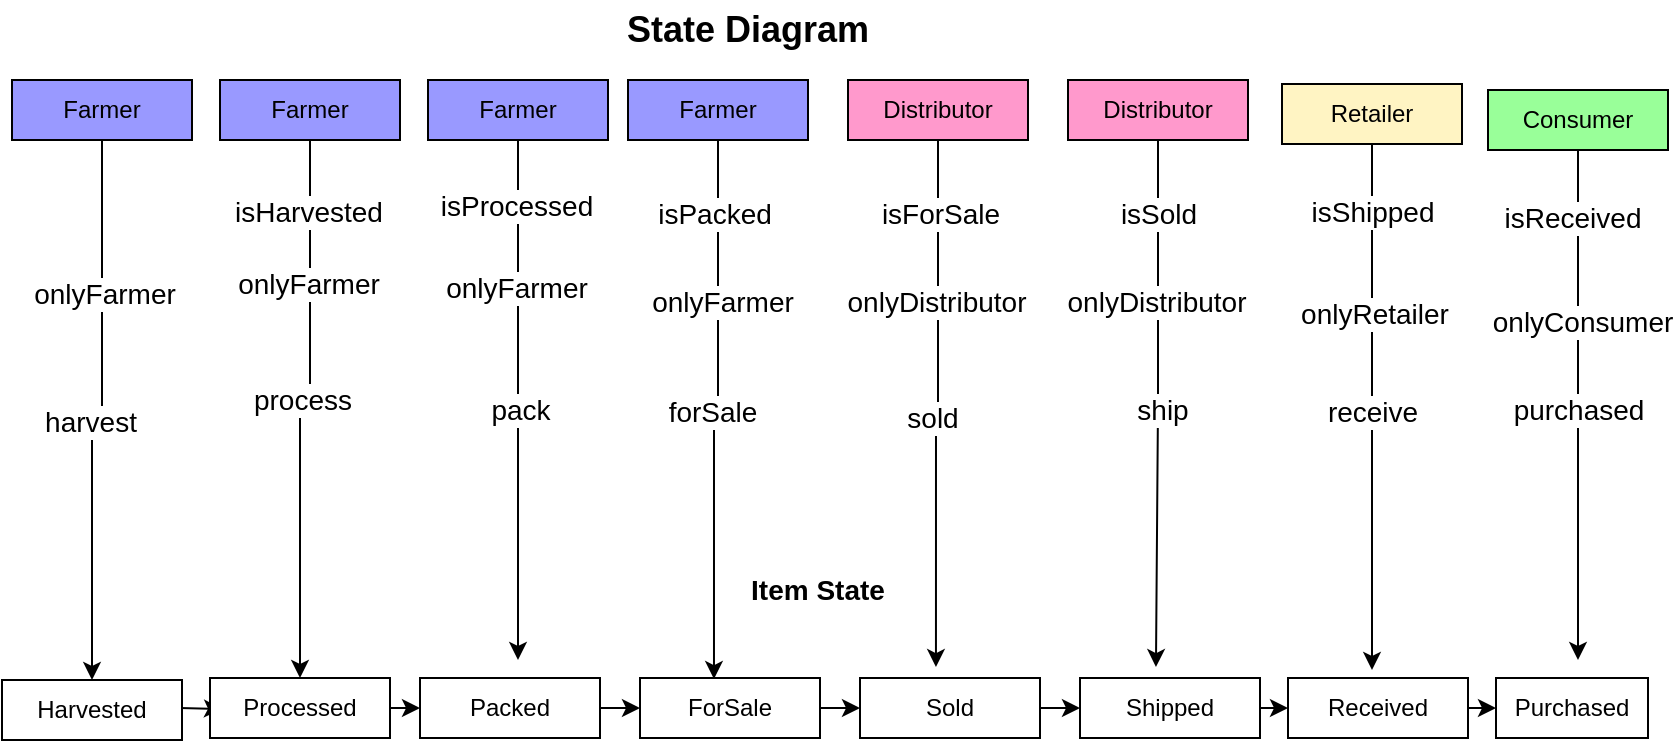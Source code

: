 <mxfile version="17.4.5" type="device"><diagram id="5yumlFA5Xfkh3DkJ_yjy" name="Page-1"><mxGraphModel dx="1128" dy="602" grid="1" gridSize="10" guides="1" tooltips="1" connect="1" arrows="1" fold="1" page="1" pageScale="1" pageWidth="850" pageHeight="1100" math="0" shadow="0"><root><mxCell id="0"/><mxCell id="1" parent="0"/><mxCell id="u6jELiV5JsAS1TMYPtcd-14" style="edgeStyle=orthogonalEdgeStyle;rounded=0;orthogonalLoop=1;jettySize=auto;html=1;exitX=1;exitY=0.5;exitDx=0;exitDy=0;" edge="1" parent="1" target="u6jELiV5JsAS1TMYPtcd-2"><mxGeometry relative="1" as="geometry"><mxPoint x="106" y="374" as="sourcePoint"/></mxGeometry></mxCell><mxCell id="u6jELiV5JsAS1TMYPtcd-1" value="Harvested" style="rounded=0;whiteSpace=wrap;html=1;" vertex="1" parent="1"><mxGeometry x="17" y="360" width="90" height="30" as="geometry"/></mxCell><mxCell id="u6jELiV5JsAS1TMYPtcd-13" style="edgeStyle=orthogonalEdgeStyle;rounded=0;orthogonalLoop=1;jettySize=auto;html=1;exitX=1;exitY=0.5;exitDx=0;exitDy=0;entryX=0;entryY=0.5;entryDx=0;entryDy=0;" edge="1" parent="1" source="u6jELiV5JsAS1TMYPtcd-2" target="u6jELiV5JsAS1TMYPtcd-3"><mxGeometry relative="1" as="geometry"/></mxCell><mxCell id="u6jELiV5JsAS1TMYPtcd-2" value="Processed" style="rounded=0;whiteSpace=wrap;html=1;" vertex="1" parent="1"><mxGeometry x="121" y="359" width="90" height="30" as="geometry"/></mxCell><mxCell id="u6jELiV5JsAS1TMYPtcd-12" style="edgeStyle=orthogonalEdgeStyle;rounded=0;orthogonalLoop=1;jettySize=auto;html=1;exitX=1;exitY=0.5;exitDx=0;exitDy=0;entryX=0;entryY=0.5;entryDx=0;entryDy=0;" edge="1" parent="1" source="u6jELiV5JsAS1TMYPtcd-3" target="u6jELiV5JsAS1TMYPtcd-4"><mxGeometry relative="1" as="geometry"/></mxCell><mxCell id="u6jELiV5JsAS1TMYPtcd-3" value="Packed" style="rounded=0;whiteSpace=wrap;html=1;" vertex="1" parent="1"><mxGeometry x="226" y="359" width="90" height="30" as="geometry"/></mxCell><mxCell id="u6jELiV5JsAS1TMYPtcd-15" style="edgeStyle=orthogonalEdgeStyle;rounded=0;orthogonalLoop=1;jettySize=auto;html=1;exitX=1;exitY=0.5;exitDx=0;exitDy=0;entryX=0;entryY=0.5;entryDx=0;entryDy=0;" edge="1" parent="1" source="u6jELiV5JsAS1TMYPtcd-4" target="u6jELiV5JsAS1TMYPtcd-8"><mxGeometry relative="1" as="geometry"/></mxCell><mxCell id="u6jELiV5JsAS1TMYPtcd-4" value="ForSale" style="rounded=0;whiteSpace=wrap;html=1;" vertex="1" parent="1"><mxGeometry x="336" y="359" width="90" height="30" as="geometry"/></mxCell><mxCell id="u6jELiV5JsAS1TMYPtcd-5" value="Purchased" style="rounded=0;whiteSpace=wrap;html=1;" vertex="1" parent="1"><mxGeometry x="764" y="359" width="76" height="30" as="geometry"/></mxCell><mxCell id="u6jELiV5JsAS1TMYPtcd-18" style="edgeStyle=orthogonalEdgeStyle;rounded=0;orthogonalLoop=1;jettySize=auto;html=1;exitX=1;exitY=0.5;exitDx=0;exitDy=0;entryX=0;entryY=0.5;entryDx=0;entryDy=0;" edge="1" parent="1" source="u6jELiV5JsAS1TMYPtcd-6" target="u6jELiV5JsAS1TMYPtcd-5"><mxGeometry relative="1" as="geometry"/></mxCell><mxCell id="u6jELiV5JsAS1TMYPtcd-6" value="Received" style="rounded=0;whiteSpace=wrap;html=1;" vertex="1" parent="1"><mxGeometry x="660" y="359" width="90" height="30" as="geometry"/></mxCell><mxCell id="u6jELiV5JsAS1TMYPtcd-17" style="edgeStyle=orthogonalEdgeStyle;rounded=0;orthogonalLoop=1;jettySize=auto;html=1;exitX=1;exitY=0.5;exitDx=0;exitDy=0;entryX=0;entryY=0.5;entryDx=0;entryDy=0;" edge="1" parent="1" source="u6jELiV5JsAS1TMYPtcd-7" target="u6jELiV5JsAS1TMYPtcd-6"><mxGeometry relative="1" as="geometry"/></mxCell><mxCell id="u6jELiV5JsAS1TMYPtcd-7" value="Shipped" style="rounded=0;whiteSpace=wrap;html=1;" vertex="1" parent="1"><mxGeometry x="556" y="359" width="90" height="30" as="geometry"/></mxCell><mxCell id="u6jELiV5JsAS1TMYPtcd-16" style="edgeStyle=orthogonalEdgeStyle;rounded=0;orthogonalLoop=1;jettySize=auto;html=1;exitX=1;exitY=0.5;exitDx=0;exitDy=0;entryX=0;entryY=0.5;entryDx=0;entryDy=0;" edge="1" parent="1" source="u6jELiV5JsAS1TMYPtcd-8" target="u6jELiV5JsAS1TMYPtcd-7"><mxGeometry relative="1" as="geometry"/></mxCell><mxCell id="u6jELiV5JsAS1TMYPtcd-8" value="Sold" style="rounded=0;whiteSpace=wrap;html=1;" vertex="1" parent="1"><mxGeometry x="446" y="359" width="90" height="30" as="geometry"/></mxCell><mxCell id="u6jELiV5JsAS1TMYPtcd-19" value="&lt;b&gt;&lt;font style=&quot;font-size: 14px&quot;&gt;Item State&lt;/font&gt;&lt;/b&gt;" style="text;html=1;strokeColor=none;fillColor=none;align=center;verticalAlign=middle;whiteSpace=wrap;rounded=0;" vertex="1" parent="1"><mxGeometry x="375" y="300" width="100" height="30" as="geometry"/></mxCell><mxCell id="u6jELiV5JsAS1TMYPtcd-29" style="edgeStyle=orthogonalEdgeStyle;rounded=0;orthogonalLoop=1;jettySize=auto;html=1;fontSize=14;entryX=0.5;entryY=0;entryDx=0;entryDy=0;" edge="1" parent="1" source="u6jELiV5JsAS1TMYPtcd-21" target="u6jELiV5JsAS1TMYPtcd-1"><mxGeometry relative="1" as="geometry"><mxPoint x="67" y="350" as="targetPoint"/></mxGeometry></mxCell><mxCell id="u6jELiV5JsAS1TMYPtcd-40" value="harvest" style="edgeLabel;html=1;align=center;verticalAlign=middle;resizable=0;points=[];fontSize=14;" vertex="1" connectable="0" parent="u6jELiV5JsAS1TMYPtcd-29"><mxGeometry x="0.051" y="-1" relative="1" as="geometry"><mxPoint y="1" as="offset"/></mxGeometry></mxCell><mxCell id="u6jELiV5JsAS1TMYPtcd-48" value="onlyFarmer" style="edgeLabel;html=1;align=center;verticalAlign=middle;resizable=0;points=[];fontSize=14;" vertex="1" connectable="0" parent="u6jELiV5JsAS1TMYPtcd-29"><mxGeometry x="-0.444" y="1" relative="1" as="geometry"><mxPoint as="offset"/></mxGeometry></mxCell><mxCell id="u6jELiV5JsAS1TMYPtcd-21" value="Farmer" style="rounded=0;whiteSpace=wrap;html=1;fillColor=#9999FF;" vertex="1" parent="1"><mxGeometry x="22" y="60" width="90" height="30" as="geometry"/></mxCell><mxCell id="u6jELiV5JsAS1TMYPtcd-35" style="edgeStyle=orthogonalEdgeStyle;rounded=0;orthogonalLoop=1;jettySize=auto;html=1;entryX=0.422;entryY=-0.183;entryDx=0;entryDy=0;entryPerimeter=0;fontSize=14;" edge="1" parent="1" source="u6jELiV5JsAS1TMYPtcd-22" target="u6jELiV5JsAS1TMYPtcd-8"><mxGeometry relative="1" as="geometry"/></mxCell><mxCell id="u6jELiV5JsAS1TMYPtcd-44" value="sold" style="edgeLabel;html=1;align=center;verticalAlign=middle;resizable=0;points=[];fontSize=14;" vertex="1" connectable="0" parent="u6jELiV5JsAS1TMYPtcd-35"><mxGeometry x="0.047" y="-2" relative="1" as="geometry"><mxPoint y="1" as="offset"/></mxGeometry></mxCell><mxCell id="u6jELiV5JsAS1TMYPtcd-56" value="isForSale" style="edgeLabel;html=1;align=center;verticalAlign=middle;resizable=0;points=[];fontSize=14;" vertex="1" connectable="0" parent="u6jELiV5JsAS1TMYPtcd-35"><mxGeometry x="-0.732" y="1" relative="1" as="geometry"><mxPoint y="1" as="offset"/></mxGeometry></mxCell><mxCell id="u6jELiV5JsAS1TMYPtcd-57" value="onlyDistributor" style="edgeLabel;html=1;align=center;verticalAlign=middle;resizable=0;points=[];fontSize=14;" vertex="1" connectable="0" parent="u6jELiV5JsAS1TMYPtcd-35"><mxGeometry x="-0.391" y="-1" relative="1" as="geometry"><mxPoint as="offset"/></mxGeometry></mxCell><mxCell id="u6jELiV5JsAS1TMYPtcd-22" value="Distributor" style="rounded=0;whiteSpace=wrap;html=1;fillColor=#FF99CC;" vertex="1" parent="1"><mxGeometry x="440" y="60" width="90" height="30" as="geometry"/></mxCell><mxCell id="u6jELiV5JsAS1TMYPtcd-36" style="edgeStyle=orthogonalEdgeStyle;rounded=0;orthogonalLoop=1;jettySize=auto;html=1;fontSize=14;" edge="1" parent="1" source="u6jELiV5JsAS1TMYPtcd-23"><mxGeometry relative="1" as="geometry"><mxPoint x="702" y="355" as="targetPoint"/></mxGeometry></mxCell><mxCell id="u6jELiV5JsAS1TMYPtcd-46" value="receive" style="edgeLabel;html=1;align=center;verticalAlign=middle;resizable=0;points=[];fontSize=14;" vertex="1" connectable="0" parent="u6jELiV5JsAS1TMYPtcd-36"><mxGeometry x="0.008" y="-1" relative="1" as="geometry"><mxPoint y="1" as="offset"/></mxGeometry></mxCell><mxCell id="u6jELiV5JsAS1TMYPtcd-60" value="isShipped" style="edgeLabel;html=1;align=center;verticalAlign=middle;resizable=0;points=[];fontSize=14;" vertex="1" connectable="0" parent="u6jELiV5JsAS1TMYPtcd-36"><mxGeometry x="-0.745" relative="1" as="geometry"><mxPoint as="offset"/></mxGeometry></mxCell><mxCell id="u6jELiV5JsAS1TMYPtcd-61" value="onlyRetailer" style="edgeLabel;html=1;align=center;verticalAlign=middle;resizable=0;points=[];fontSize=14;" vertex="1" connectable="0" parent="u6jELiV5JsAS1TMYPtcd-36"><mxGeometry x="-0.357" y="1" relative="1" as="geometry"><mxPoint as="offset"/></mxGeometry></mxCell><mxCell id="u6jELiV5JsAS1TMYPtcd-23" value="Retailer" style="rounded=0;whiteSpace=wrap;html=1;fillColor=#FFF4C3;" vertex="1" parent="1"><mxGeometry x="657" y="62" width="90" height="30" as="geometry"/></mxCell><mxCell id="u6jELiV5JsAS1TMYPtcd-39" style="edgeStyle=orthogonalEdgeStyle;rounded=0;orthogonalLoop=1;jettySize=auto;html=1;fontSize=14;" edge="1" parent="1" source="u6jELiV5JsAS1TMYPtcd-24"><mxGeometry relative="1" as="geometry"><mxPoint x="805" y="350" as="targetPoint"/></mxGeometry></mxCell><mxCell id="u6jELiV5JsAS1TMYPtcd-47" value="purchased" style="edgeLabel;html=1;align=center;verticalAlign=middle;resizable=0;points=[];fontSize=14;" vertex="1" connectable="0" parent="u6jELiV5JsAS1TMYPtcd-39"><mxGeometry x="0.008" y="-1" relative="1" as="geometry"><mxPoint y="1" as="offset"/></mxGeometry></mxCell><mxCell id="u6jELiV5JsAS1TMYPtcd-62" value="isReceived" style="edgeLabel;html=1;align=center;verticalAlign=middle;resizable=0;points=[];fontSize=14;" vertex="1" connectable="0" parent="u6jELiV5JsAS1TMYPtcd-39"><mxGeometry x="-0.745" y="-3" relative="1" as="geometry"><mxPoint y="1" as="offset"/></mxGeometry></mxCell><mxCell id="u6jELiV5JsAS1TMYPtcd-63" value="onlyConsumer" style="edgeLabel;html=1;align=center;verticalAlign=middle;resizable=0;points=[];fontSize=14;" vertex="1" connectable="0" parent="u6jELiV5JsAS1TMYPtcd-39"><mxGeometry x="-0.329" y="2" relative="1" as="geometry"><mxPoint as="offset"/></mxGeometry></mxCell><mxCell id="u6jELiV5JsAS1TMYPtcd-24" value="Consumer" style="rounded=0;whiteSpace=wrap;html=1;fillColor=#99FF99;" vertex="1" parent="1"><mxGeometry x="760" y="65" width="90" height="30" as="geometry"/></mxCell><mxCell id="u6jELiV5JsAS1TMYPtcd-32" style="edgeStyle=orthogonalEdgeStyle;rounded=0;orthogonalLoop=1;jettySize=auto;html=1;fontSize=14;" edge="1" parent="1" source="u6jELiV5JsAS1TMYPtcd-25"><mxGeometry relative="1" as="geometry"><mxPoint x="275" y="350" as="targetPoint"/></mxGeometry></mxCell><mxCell id="u6jELiV5JsAS1TMYPtcd-42" value="pack" style="edgeLabel;html=1;align=center;verticalAlign=middle;resizable=0;points=[];fontSize=14;" vertex="1" connectable="0" parent="u6jELiV5JsAS1TMYPtcd-32"><mxGeometry x="0.027" relative="1" as="geometry"><mxPoint y="1" as="offset"/></mxGeometry></mxCell><mxCell id="u6jELiV5JsAS1TMYPtcd-52" value="isProcessed" style="edgeLabel;html=1;align=center;verticalAlign=middle;resizable=0;points=[];fontSize=14;" vertex="1" connectable="0" parent="u6jELiV5JsAS1TMYPtcd-32"><mxGeometry x="-0.75" y="-1" relative="1" as="geometry"><mxPoint as="offset"/></mxGeometry></mxCell><mxCell id="u6jELiV5JsAS1TMYPtcd-53" value="onlyFarmer" style="edgeLabel;html=1;align=center;verticalAlign=middle;resizable=0;points=[];fontSize=14;" vertex="1" connectable="0" parent="u6jELiV5JsAS1TMYPtcd-32"><mxGeometry x="-0.435" y="-1" relative="1" as="geometry"><mxPoint as="offset"/></mxGeometry></mxCell><mxCell id="u6jELiV5JsAS1TMYPtcd-25" value="Farmer" style="rounded=0;whiteSpace=wrap;html=1;fillColor=#9999FF;" vertex="1" parent="1"><mxGeometry x="230" y="60" width="90" height="30" as="geometry"/></mxCell><mxCell id="u6jELiV5JsAS1TMYPtcd-30" style="edgeStyle=orthogonalEdgeStyle;rounded=0;orthogonalLoop=1;jettySize=auto;html=1;exitX=0.5;exitY=1;exitDx=0;exitDy=0;entryX=0.5;entryY=0;entryDx=0;entryDy=0;fontSize=14;" edge="1" parent="1" source="u6jELiV5JsAS1TMYPtcd-26" target="u6jELiV5JsAS1TMYPtcd-2"><mxGeometry relative="1" as="geometry"/></mxCell><mxCell id="u6jELiV5JsAS1TMYPtcd-41" value="process" style="edgeLabel;html=1;align=center;verticalAlign=middle;resizable=0;points=[];fontSize=14;" vertex="1" connectable="0" parent="u6jELiV5JsAS1TMYPtcd-30"><mxGeometry x="-0.055" y="-4" relative="1" as="geometry"><mxPoint as="offset"/></mxGeometry></mxCell><mxCell id="u6jELiV5JsAS1TMYPtcd-49" value="onlyFarmer" style="edgeLabel;html=1;align=center;verticalAlign=middle;resizable=0;points=[];fontSize=14;" vertex="1" connectable="0" parent="u6jELiV5JsAS1TMYPtcd-30"><mxGeometry x="-0.478" y="-1" relative="1" as="geometry"><mxPoint as="offset"/></mxGeometry></mxCell><mxCell id="u6jELiV5JsAS1TMYPtcd-50" value="isHarvested" style="edgeLabel;html=1;align=center;verticalAlign=middle;resizable=0;points=[];fontSize=14;" vertex="1" connectable="0" parent="u6jELiV5JsAS1TMYPtcd-30"><mxGeometry x="-0.748" y="-1" relative="1" as="geometry"><mxPoint y="1" as="offset"/></mxGeometry></mxCell><mxCell id="u6jELiV5JsAS1TMYPtcd-26" value="Farmer" style="rounded=0;whiteSpace=wrap;html=1;fillColor=#9999FF;" vertex="1" parent="1"><mxGeometry x="126" y="60" width="90" height="30" as="geometry"/></mxCell><mxCell id="u6jELiV5JsAS1TMYPtcd-34" style="edgeStyle=orthogonalEdgeStyle;rounded=0;orthogonalLoop=1;jettySize=auto;html=1;entryX=0.411;entryY=0.017;entryDx=0;entryDy=0;entryPerimeter=0;fontSize=14;" edge="1" parent="1" source="u6jELiV5JsAS1TMYPtcd-33" target="u6jELiV5JsAS1TMYPtcd-4"><mxGeometry relative="1" as="geometry"/></mxCell><mxCell id="u6jELiV5JsAS1TMYPtcd-43" value="forSale" style="edgeLabel;html=1;align=center;verticalAlign=middle;resizable=0;points=[];fontSize=14;" vertex="1" connectable="0" parent="u6jELiV5JsAS1TMYPtcd-34"><mxGeometry x="0.013" y="-1" relative="1" as="geometry"><mxPoint as="offset"/></mxGeometry></mxCell><mxCell id="u6jELiV5JsAS1TMYPtcd-54" value="isPacked" style="edgeLabel;html=1;align=center;verticalAlign=middle;resizable=0;points=[];fontSize=14;" vertex="1" connectable="0" parent="u6jELiV5JsAS1TMYPtcd-34"><mxGeometry x="-0.731" y="-2" relative="1" as="geometry"><mxPoint as="offset"/></mxGeometry></mxCell><mxCell id="u6jELiV5JsAS1TMYPtcd-55" value="onlyFarmer" style="edgeLabel;html=1;align=center;verticalAlign=middle;resizable=0;points=[];fontSize=14;" vertex="1" connectable="0" parent="u6jELiV5JsAS1TMYPtcd-34"><mxGeometry x="-0.414" y="2" relative="1" as="geometry"><mxPoint y="1" as="offset"/></mxGeometry></mxCell><mxCell id="u6jELiV5JsAS1TMYPtcd-33" value="Farmer" style="rounded=0;whiteSpace=wrap;html=1;fillColor=#9999FF;" vertex="1" parent="1"><mxGeometry x="330" y="60" width="90" height="30" as="geometry"/></mxCell><mxCell id="u6jELiV5JsAS1TMYPtcd-37" style="edgeStyle=orthogonalEdgeStyle;rounded=0;orthogonalLoop=1;jettySize=auto;html=1;entryX=0.422;entryY=-0.183;entryDx=0;entryDy=0;entryPerimeter=0;fontSize=14;" edge="1" parent="1" source="u6jELiV5JsAS1TMYPtcd-38"><mxGeometry relative="1" as="geometry"><mxPoint x="593.98" y="353.51" as="targetPoint"/></mxGeometry></mxCell><mxCell id="u6jELiV5JsAS1TMYPtcd-45" value="ship" style="edgeLabel;html=1;align=center;verticalAlign=middle;resizable=0;points=[];fontSize=14;" vertex="1" connectable="0" parent="u6jELiV5JsAS1TMYPtcd-37"><mxGeometry x="0.025" y="2" relative="1" as="geometry"><mxPoint as="offset"/></mxGeometry></mxCell><mxCell id="u6jELiV5JsAS1TMYPtcd-58" value="isSold" style="edgeLabel;html=1;align=center;verticalAlign=middle;resizable=0;points=[];fontSize=14;" vertex="1" connectable="0" parent="u6jELiV5JsAS1TMYPtcd-37"><mxGeometry x="-0.732" relative="1" as="geometry"><mxPoint y="1" as="offset"/></mxGeometry></mxCell><mxCell id="u6jELiV5JsAS1TMYPtcd-59" value="onlyDistributor" style="edgeLabel;html=1;align=center;verticalAlign=middle;resizable=0;points=[];fontSize=14;" vertex="1" connectable="0" parent="u6jELiV5JsAS1TMYPtcd-37"><mxGeometry x="-0.391" y="-1" relative="1" as="geometry"><mxPoint as="offset"/></mxGeometry></mxCell><mxCell id="u6jELiV5JsAS1TMYPtcd-38" value="Distributor" style="rounded=0;whiteSpace=wrap;html=1;fillColor=#FF99CC;" vertex="1" parent="1"><mxGeometry x="550" y="60" width="90" height="30" as="geometry"/></mxCell><mxCell id="u6jELiV5JsAS1TMYPtcd-64" value="&lt;b&gt;&lt;font style=&quot;font-size: 18px&quot;&gt;State Diagram&lt;/font&gt;&lt;/b&gt;" style="text;html=1;strokeColor=none;fillColor=none;align=center;verticalAlign=middle;whiteSpace=wrap;rounded=0;fontSize=14;" vertex="1" parent="1"><mxGeometry x="260" y="20" width="260" height="30" as="geometry"/></mxCell></root></mxGraphModel></diagram></mxfile>